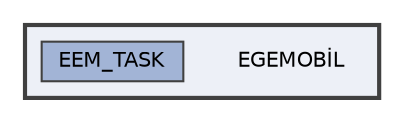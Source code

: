 digraph "EGEMOBİL"
{
 // LATEX_PDF_SIZE
  bgcolor="transparent";
  edge [fontname=Helvetica,fontsize=10,labelfontname=Helvetica,labelfontsize=10];
  node [fontname=Helvetica,fontsize=10,shape=box,height=0.2,width=0.4];
  compound=true
  subgraph clusterdir_eaae976ef8109e4938e0cb557c57ac2c {
    graph [ bgcolor="#edf0f7", pencolor="grey25", label="", fontname=Helvetica,fontsize=10 style="filled,bold", URL="dir_eaae976ef8109e4938e0cb557c57ac2c.html",tooltip=""]
    dir_eaae976ef8109e4938e0cb557c57ac2c [shape=plaintext, label="EGEMOBİL"];
  dir_90d7243a30b5901e58c6d31fced23e7f [label="EEM_TASK", fillcolor="#a2b4d6", color="grey25", style="filled", URL="dir_90d7243a30b5901e58c6d31fced23e7f.html",tooltip=""];
  }
}
